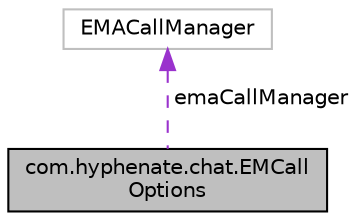 digraph "com.hyphenate.chat.EMCallOptions"
{
  edge [fontname="Helvetica",fontsize="10",labelfontname="Helvetica",labelfontsize="10"];
  node [fontname="Helvetica",fontsize="10",shape=record];
  Node1 [label="com.hyphenate.chat.EMCall\lOptions",height=0.2,width=0.4,color="black", fillcolor="grey75", style="filled", fontcolor="black"];
  Node2 -> Node1 [dir="back",color="darkorchid3",fontsize="10",style="dashed",label=" emaCallManager" ,fontname="Helvetica"];
  Node2 [label="EMACallManager",height=0.2,width=0.4,color="grey75", fillcolor="white", style="filled"];
}

